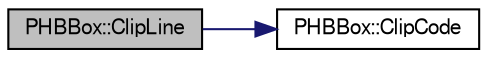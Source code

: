 digraph "PHBBox::ClipLine"
{
  bgcolor="transparent";
  edge [fontname="FreeSans",fontsize="10",labelfontname="FreeSans",labelfontsize="10"];
  node [fontname="FreeSans",fontsize="10",shape=record];
  rankdir="LR";
  Node1 [label="PHBBox::ClipLine",height=0.2,width=0.4,color="black", fillcolor="grey75", style="filled" fontcolor="black"];
  Node1 -> Node2 [color="midnightblue",fontsize="10",style="solid",fontname="FreeSans"];
  Node2 [label="PHBBox::ClipCode",height=0.2,width=0.4,color="black",URL="$d5/d67/classPHBBox.html#a4c77972f37ebfb5a134cf99a1712d5e3"];
}
